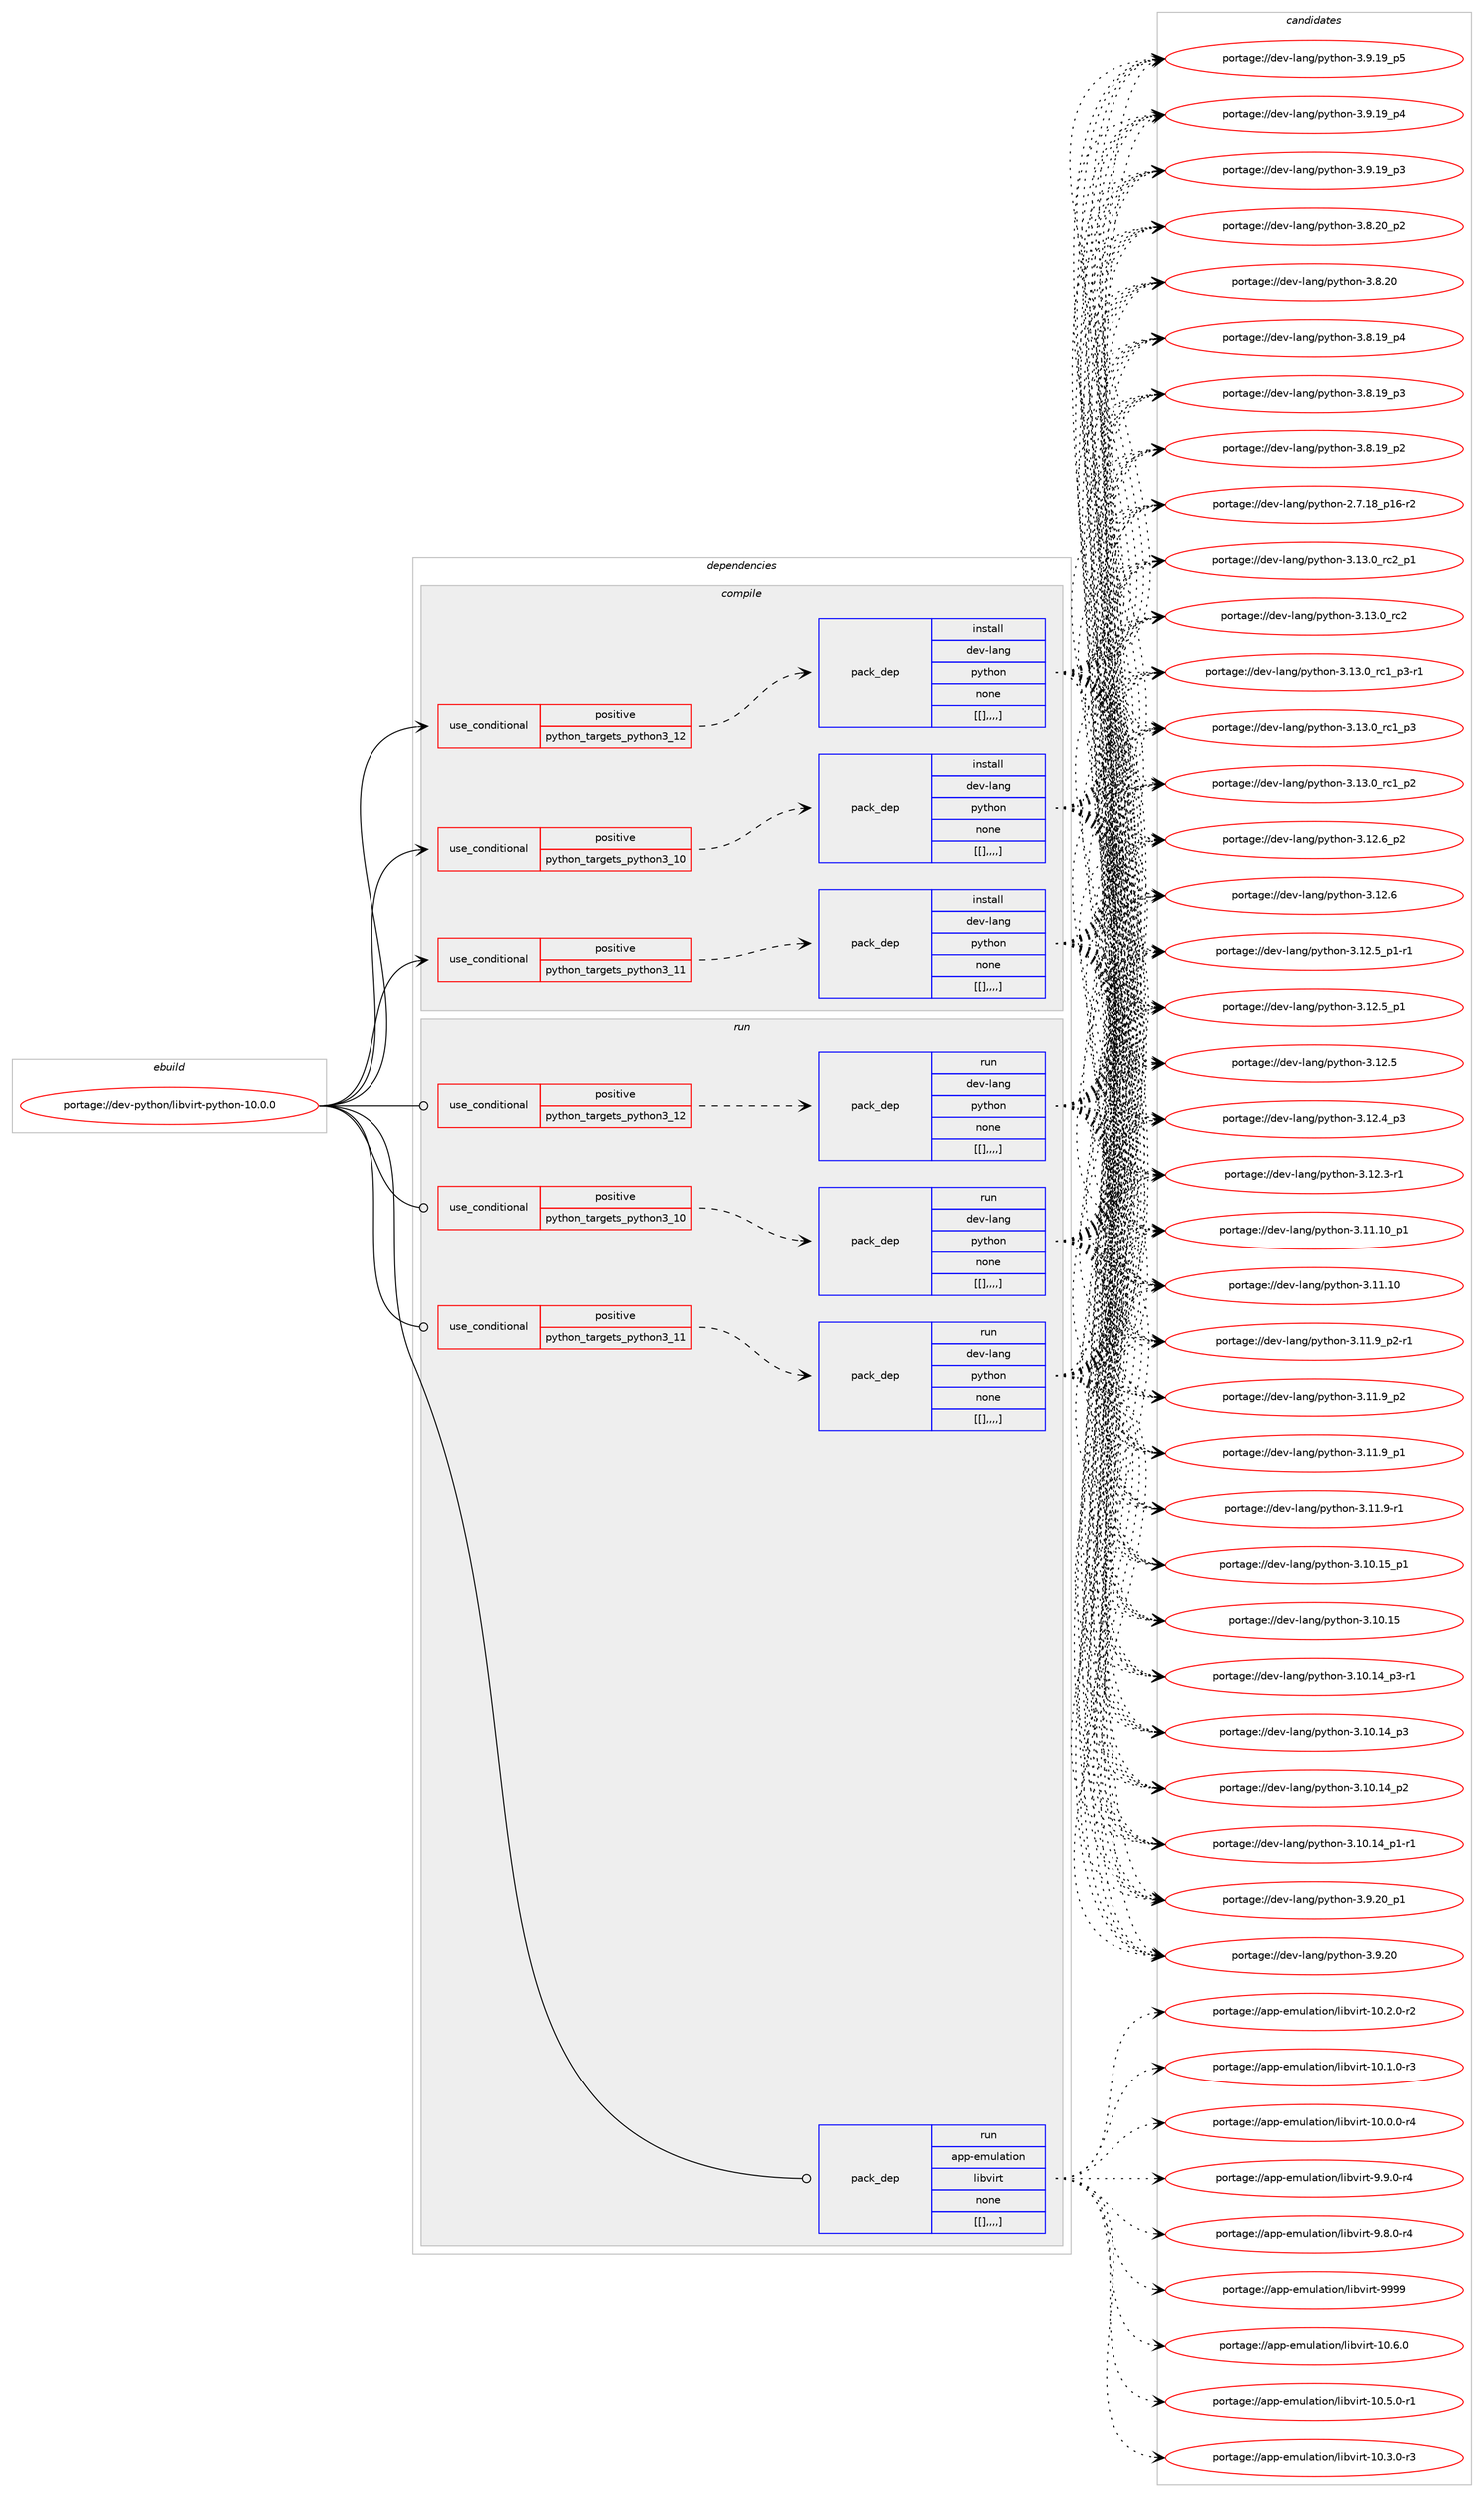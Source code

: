 digraph prolog {

# *************
# Graph options
# *************

newrank=true;
concentrate=true;
compound=true;
graph [rankdir=LR,fontname=Helvetica,fontsize=10,ranksep=1.5];#, ranksep=2.5, nodesep=0.2];
edge  [arrowhead=vee];
node  [fontname=Helvetica,fontsize=10];

# **********
# The ebuild
# **********

subgraph cluster_leftcol {
color=gray;
label=<<i>ebuild</i>>;
id [label="portage://dev-python/libvirt-python-10.0.0", color=red, width=4, href="../dev-python/libvirt-python-10.0.0.svg"];
}

# ****************
# The dependencies
# ****************

subgraph cluster_midcol {
color=gray;
label=<<i>dependencies</i>>;
subgraph cluster_compile {
fillcolor="#eeeeee";
style=filled;
label=<<i>compile</i>>;
subgraph cond35546 {
dependency152008 [label=<<TABLE BORDER="0" CELLBORDER="1" CELLSPACING="0" CELLPADDING="4"><TR><TD ROWSPAN="3" CELLPADDING="10">use_conditional</TD></TR><TR><TD>positive</TD></TR><TR><TD>python_targets_python3_10</TD></TR></TABLE>>, shape=none, color=red];
subgraph pack115248 {
dependency152009 [label=<<TABLE BORDER="0" CELLBORDER="1" CELLSPACING="0" CELLPADDING="4" WIDTH="220"><TR><TD ROWSPAN="6" CELLPADDING="30">pack_dep</TD></TR><TR><TD WIDTH="110">install</TD></TR><TR><TD>dev-lang</TD></TR><TR><TD>python</TD></TR><TR><TD>none</TD></TR><TR><TD>[[],,,,]</TD></TR></TABLE>>, shape=none, color=blue];
}
dependency152008:e -> dependency152009:w [weight=20,style="dashed",arrowhead="vee"];
}
id:e -> dependency152008:w [weight=20,style="solid",arrowhead="vee"];
subgraph cond35547 {
dependency152010 [label=<<TABLE BORDER="0" CELLBORDER="1" CELLSPACING="0" CELLPADDING="4"><TR><TD ROWSPAN="3" CELLPADDING="10">use_conditional</TD></TR><TR><TD>positive</TD></TR><TR><TD>python_targets_python3_11</TD></TR></TABLE>>, shape=none, color=red];
subgraph pack115249 {
dependency152011 [label=<<TABLE BORDER="0" CELLBORDER="1" CELLSPACING="0" CELLPADDING="4" WIDTH="220"><TR><TD ROWSPAN="6" CELLPADDING="30">pack_dep</TD></TR><TR><TD WIDTH="110">install</TD></TR><TR><TD>dev-lang</TD></TR><TR><TD>python</TD></TR><TR><TD>none</TD></TR><TR><TD>[[],,,,]</TD></TR></TABLE>>, shape=none, color=blue];
}
dependency152010:e -> dependency152011:w [weight=20,style="dashed",arrowhead="vee"];
}
id:e -> dependency152010:w [weight=20,style="solid",arrowhead="vee"];
subgraph cond35548 {
dependency152012 [label=<<TABLE BORDER="0" CELLBORDER="1" CELLSPACING="0" CELLPADDING="4"><TR><TD ROWSPAN="3" CELLPADDING="10">use_conditional</TD></TR><TR><TD>positive</TD></TR><TR><TD>python_targets_python3_12</TD></TR></TABLE>>, shape=none, color=red];
subgraph pack115250 {
dependency152013 [label=<<TABLE BORDER="0" CELLBORDER="1" CELLSPACING="0" CELLPADDING="4" WIDTH="220"><TR><TD ROWSPAN="6" CELLPADDING="30">pack_dep</TD></TR><TR><TD WIDTH="110">install</TD></TR><TR><TD>dev-lang</TD></TR><TR><TD>python</TD></TR><TR><TD>none</TD></TR><TR><TD>[[],,,,]</TD></TR></TABLE>>, shape=none, color=blue];
}
dependency152012:e -> dependency152013:w [weight=20,style="dashed",arrowhead="vee"];
}
id:e -> dependency152012:w [weight=20,style="solid",arrowhead="vee"];
}
subgraph cluster_compileandrun {
fillcolor="#eeeeee";
style=filled;
label=<<i>compile and run</i>>;
}
subgraph cluster_run {
fillcolor="#eeeeee";
style=filled;
label=<<i>run</i>>;
subgraph cond35549 {
dependency152014 [label=<<TABLE BORDER="0" CELLBORDER="1" CELLSPACING="0" CELLPADDING="4"><TR><TD ROWSPAN="3" CELLPADDING="10">use_conditional</TD></TR><TR><TD>positive</TD></TR><TR><TD>python_targets_python3_10</TD></TR></TABLE>>, shape=none, color=red];
subgraph pack115251 {
dependency152015 [label=<<TABLE BORDER="0" CELLBORDER="1" CELLSPACING="0" CELLPADDING="4" WIDTH="220"><TR><TD ROWSPAN="6" CELLPADDING="30">pack_dep</TD></TR><TR><TD WIDTH="110">run</TD></TR><TR><TD>dev-lang</TD></TR><TR><TD>python</TD></TR><TR><TD>none</TD></TR><TR><TD>[[],,,,]</TD></TR></TABLE>>, shape=none, color=blue];
}
dependency152014:e -> dependency152015:w [weight=20,style="dashed",arrowhead="vee"];
}
id:e -> dependency152014:w [weight=20,style="solid",arrowhead="odot"];
subgraph cond35550 {
dependency152016 [label=<<TABLE BORDER="0" CELLBORDER="1" CELLSPACING="0" CELLPADDING="4"><TR><TD ROWSPAN="3" CELLPADDING="10">use_conditional</TD></TR><TR><TD>positive</TD></TR><TR><TD>python_targets_python3_11</TD></TR></TABLE>>, shape=none, color=red];
subgraph pack115252 {
dependency152017 [label=<<TABLE BORDER="0" CELLBORDER="1" CELLSPACING="0" CELLPADDING="4" WIDTH="220"><TR><TD ROWSPAN="6" CELLPADDING="30">pack_dep</TD></TR><TR><TD WIDTH="110">run</TD></TR><TR><TD>dev-lang</TD></TR><TR><TD>python</TD></TR><TR><TD>none</TD></TR><TR><TD>[[],,,,]</TD></TR></TABLE>>, shape=none, color=blue];
}
dependency152016:e -> dependency152017:w [weight=20,style="dashed",arrowhead="vee"];
}
id:e -> dependency152016:w [weight=20,style="solid",arrowhead="odot"];
subgraph cond35551 {
dependency152018 [label=<<TABLE BORDER="0" CELLBORDER="1" CELLSPACING="0" CELLPADDING="4"><TR><TD ROWSPAN="3" CELLPADDING="10">use_conditional</TD></TR><TR><TD>positive</TD></TR><TR><TD>python_targets_python3_12</TD></TR></TABLE>>, shape=none, color=red];
subgraph pack115253 {
dependency152019 [label=<<TABLE BORDER="0" CELLBORDER="1" CELLSPACING="0" CELLPADDING="4" WIDTH="220"><TR><TD ROWSPAN="6" CELLPADDING="30">pack_dep</TD></TR><TR><TD WIDTH="110">run</TD></TR><TR><TD>dev-lang</TD></TR><TR><TD>python</TD></TR><TR><TD>none</TD></TR><TR><TD>[[],,,,]</TD></TR></TABLE>>, shape=none, color=blue];
}
dependency152018:e -> dependency152019:w [weight=20,style="dashed",arrowhead="vee"];
}
id:e -> dependency152018:w [weight=20,style="solid",arrowhead="odot"];
subgraph pack115254 {
dependency152020 [label=<<TABLE BORDER="0" CELLBORDER="1" CELLSPACING="0" CELLPADDING="4" WIDTH="220"><TR><TD ROWSPAN="6" CELLPADDING="30">pack_dep</TD></TR><TR><TD WIDTH="110">run</TD></TR><TR><TD>app-emulation</TD></TR><TR><TD>libvirt</TD></TR><TR><TD>none</TD></TR><TR><TD>[[],,,,]</TD></TR></TABLE>>, shape=none, color=blue];
}
id:e -> dependency152020:w [weight=20,style="solid",arrowhead="odot"];
}
}

# **************
# The candidates
# **************

subgraph cluster_choices {
rank=same;
color=gray;
label=<<i>candidates</i>>;

subgraph choice115248 {
color=black;
nodesep=1;
choice100101118451089711010347112121116104111110455146495146489511499509511249 [label="portage://dev-lang/python-3.13.0_rc2_p1", color=red, width=4,href="../dev-lang/python-3.13.0_rc2_p1.svg"];
choice10010111845108971101034711212111610411111045514649514648951149950 [label="portage://dev-lang/python-3.13.0_rc2", color=red, width=4,href="../dev-lang/python-3.13.0_rc2.svg"];
choice1001011184510897110103471121211161041111104551464951464895114994995112514511449 [label="portage://dev-lang/python-3.13.0_rc1_p3-r1", color=red, width=4,href="../dev-lang/python-3.13.0_rc1_p3-r1.svg"];
choice100101118451089711010347112121116104111110455146495146489511499499511251 [label="portage://dev-lang/python-3.13.0_rc1_p3", color=red, width=4,href="../dev-lang/python-3.13.0_rc1_p3.svg"];
choice100101118451089711010347112121116104111110455146495146489511499499511250 [label="portage://dev-lang/python-3.13.0_rc1_p2", color=red, width=4,href="../dev-lang/python-3.13.0_rc1_p2.svg"];
choice100101118451089711010347112121116104111110455146495046549511250 [label="portage://dev-lang/python-3.12.6_p2", color=red, width=4,href="../dev-lang/python-3.12.6_p2.svg"];
choice10010111845108971101034711212111610411111045514649504654 [label="portage://dev-lang/python-3.12.6", color=red, width=4,href="../dev-lang/python-3.12.6.svg"];
choice1001011184510897110103471121211161041111104551464950465395112494511449 [label="portage://dev-lang/python-3.12.5_p1-r1", color=red, width=4,href="../dev-lang/python-3.12.5_p1-r1.svg"];
choice100101118451089711010347112121116104111110455146495046539511249 [label="portage://dev-lang/python-3.12.5_p1", color=red, width=4,href="../dev-lang/python-3.12.5_p1.svg"];
choice10010111845108971101034711212111610411111045514649504653 [label="portage://dev-lang/python-3.12.5", color=red, width=4,href="../dev-lang/python-3.12.5.svg"];
choice100101118451089711010347112121116104111110455146495046529511251 [label="portage://dev-lang/python-3.12.4_p3", color=red, width=4,href="../dev-lang/python-3.12.4_p3.svg"];
choice100101118451089711010347112121116104111110455146495046514511449 [label="portage://dev-lang/python-3.12.3-r1", color=red, width=4,href="../dev-lang/python-3.12.3-r1.svg"];
choice10010111845108971101034711212111610411111045514649494649489511249 [label="portage://dev-lang/python-3.11.10_p1", color=red, width=4,href="../dev-lang/python-3.11.10_p1.svg"];
choice1001011184510897110103471121211161041111104551464949464948 [label="portage://dev-lang/python-3.11.10", color=red, width=4,href="../dev-lang/python-3.11.10.svg"];
choice1001011184510897110103471121211161041111104551464949465795112504511449 [label="portage://dev-lang/python-3.11.9_p2-r1", color=red, width=4,href="../dev-lang/python-3.11.9_p2-r1.svg"];
choice100101118451089711010347112121116104111110455146494946579511250 [label="portage://dev-lang/python-3.11.9_p2", color=red, width=4,href="../dev-lang/python-3.11.9_p2.svg"];
choice100101118451089711010347112121116104111110455146494946579511249 [label="portage://dev-lang/python-3.11.9_p1", color=red, width=4,href="../dev-lang/python-3.11.9_p1.svg"];
choice100101118451089711010347112121116104111110455146494946574511449 [label="portage://dev-lang/python-3.11.9-r1", color=red, width=4,href="../dev-lang/python-3.11.9-r1.svg"];
choice10010111845108971101034711212111610411111045514649484649539511249 [label="portage://dev-lang/python-3.10.15_p1", color=red, width=4,href="../dev-lang/python-3.10.15_p1.svg"];
choice1001011184510897110103471121211161041111104551464948464953 [label="portage://dev-lang/python-3.10.15", color=red, width=4,href="../dev-lang/python-3.10.15.svg"];
choice100101118451089711010347112121116104111110455146494846495295112514511449 [label="portage://dev-lang/python-3.10.14_p3-r1", color=red, width=4,href="../dev-lang/python-3.10.14_p3-r1.svg"];
choice10010111845108971101034711212111610411111045514649484649529511251 [label="portage://dev-lang/python-3.10.14_p3", color=red, width=4,href="../dev-lang/python-3.10.14_p3.svg"];
choice10010111845108971101034711212111610411111045514649484649529511250 [label="portage://dev-lang/python-3.10.14_p2", color=red, width=4,href="../dev-lang/python-3.10.14_p2.svg"];
choice100101118451089711010347112121116104111110455146494846495295112494511449 [label="portage://dev-lang/python-3.10.14_p1-r1", color=red, width=4,href="../dev-lang/python-3.10.14_p1-r1.svg"];
choice100101118451089711010347112121116104111110455146574650489511249 [label="portage://dev-lang/python-3.9.20_p1", color=red, width=4,href="../dev-lang/python-3.9.20_p1.svg"];
choice10010111845108971101034711212111610411111045514657465048 [label="portage://dev-lang/python-3.9.20", color=red, width=4,href="../dev-lang/python-3.9.20.svg"];
choice100101118451089711010347112121116104111110455146574649579511253 [label="portage://dev-lang/python-3.9.19_p5", color=red, width=4,href="../dev-lang/python-3.9.19_p5.svg"];
choice100101118451089711010347112121116104111110455146574649579511252 [label="portage://dev-lang/python-3.9.19_p4", color=red, width=4,href="../dev-lang/python-3.9.19_p4.svg"];
choice100101118451089711010347112121116104111110455146574649579511251 [label="portage://dev-lang/python-3.9.19_p3", color=red, width=4,href="../dev-lang/python-3.9.19_p3.svg"];
choice100101118451089711010347112121116104111110455146564650489511250 [label="portage://dev-lang/python-3.8.20_p2", color=red, width=4,href="../dev-lang/python-3.8.20_p2.svg"];
choice10010111845108971101034711212111610411111045514656465048 [label="portage://dev-lang/python-3.8.20", color=red, width=4,href="../dev-lang/python-3.8.20.svg"];
choice100101118451089711010347112121116104111110455146564649579511252 [label="portage://dev-lang/python-3.8.19_p4", color=red, width=4,href="../dev-lang/python-3.8.19_p4.svg"];
choice100101118451089711010347112121116104111110455146564649579511251 [label="portage://dev-lang/python-3.8.19_p3", color=red, width=4,href="../dev-lang/python-3.8.19_p3.svg"];
choice100101118451089711010347112121116104111110455146564649579511250 [label="portage://dev-lang/python-3.8.19_p2", color=red, width=4,href="../dev-lang/python-3.8.19_p2.svg"];
choice100101118451089711010347112121116104111110455046554649569511249544511450 [label="portage://dev-lang/python-2.7.18_p16-r2", color=red, width=4,href="../dev-lang/python-2.7.18_p16-r2.svg"];
dependency152009:e -> choice100101118451089711010347112121116104111110455146495146489511499509511249:w [style=dotted,weight="100"];
dependency152009:e -> choice10010111845108971101034711212111610411111045514649514648951149950:w [style=dotted,weight="100"];
dependency152009:e -> choice1001011184510897110103471121211161041111104551464951464895114994995112514511449:w [style=dotted,weight="100"];
dependency152009:e -> choice100101118451089711010347112121116104111110455146495146489511499499511251:w [style=dotted,weight="100"];
dependency152009:e -> choice100101118451089711010347112121116104111110455146495146489511499499511250:w [style=dotted,weight="100"];
dependency152009:e -> choice100101118451089711010347112121116104111110455146495046549511250:w [style=dotted,weight="100"];
dependency152009:e -> choice10010111845108971101034711212111610411111045514649504654:w [style=dotted,weight="100"];
dependency152009:e -> choice1001011184510897110103471121211161041111104551464950465395112494511449:w [style=dotted,weight="100"];
dependency152009:e -> choice100101118451089711010347112121116104111110455146495046539511249:w [style=dotted,weight="100"];
dependency152009:e -> choice10010111845108971101034711212111610411111045514649504653:w [style=dotted,weight="100"];
dependency152009:e -> choice100101118451089711010347112121116104111110455146495046529511251:w [style=dotted,weight="100"];
dependency152009:e -> choice100101118451089711010347112121116104111110455146495046514511449:w [style=dotted,weight="100"];
dependency152009:e -> choice10010111845108971101034711212111610411111045514649494649489511249:w [style=dotted,weight="100"];
dependency152009:e -> choice1001011184510897110103471121211161041111104551464949464948:w [style=dotted,weight="100"];
dependency152009:e -> choice1001011184510897110103471121211161041111104551464949465795112504511449:w [style=dotted,weight="100"];
dependency152009:e -> choice100101118451089711010347112121116104111110455146494946579511250:w [style=dotted,weight="100"];
dependency152009:e -> choice100101118451089711010347112121116104111110455146494946579511249:w [style=dotted,weight="100"];
dependency152009:e -> choice100101118451089711010347112121116104111110455146494946574511449:w [style=dotted,weight="100"];
dependency152009:e -> choice10010111845108971101034711212111610411111045514649484649539511249:w [style=dotted,weight="100"];
dependency152009:e -> choice1001011184510897110103471121211161041111104551464948464953:w [style=dotted,weight="100"];
dependency152009:e -> choice100101118451089711010347112121116104111110455146494846495295112514511449:w [style=dotted,weight="100"];
dependency152009:e -> choice10010111845108971101034711212111610411111045514649484649529511251:w [style=dotted,weight="100"];
dependency152009:e -> choice10010111845108971101034711212111610411111045514649484649529511250:w [style=dotted,weight="100"];
dependency152009:e -> choice100101118451089711010347112121116104111110455146494846495295112494511449:w [style=dotted,weight="100"];
dependency152009:e -> choice100101118451089711010347112121116104111110455146574650489511249:w [style=dotted,weight="100"];
dependency152009:e -> choice10010111845108971101034711212111610411111045514657465048:w [style=dotted,weight="100"];
dependency152009:e -> choice100101118451089711010347112121116104111110455146574649579511253:w [style=dotted,weight="100"];
dependency152009:e -> choice100101118451089711010347112121116104111110455146574649579511252:w [style=dotted,weight="100"];
dependency152009:e -> choice100101118451089711010347112121116104111110455146574649579511251:w [style=dotted,weight="100"];
dependency152009:e -> choice100101118451089711010347112121116104111110455146564650489511250:w [style=dotted,weight="100"];
dependency152009:e -> choice10010111845108971101034711212111610411111045514656465048:w [style=dotted,weight="100"];
dependency152009:e -> choice100101118451089711010347112121116104111110455146564649579511252:w [style=dotted,weight="100"];
dependency152009:e -> choice100101118451089711010347112121116104111110455146564649579511251:w [style=dotted,weight="100"];
dependency152009:e -> choice100101118451089711010347112121116104111110455146564649579511250:w [style=dotted,weight="100"];
dependency152009:e -> choice100101118451089711010347112121116104111110455046554649569511249544511450:w [style=dotted,weight="100"];
}
subgraph choice115249 {
color=black;
nodesep=1;
choice100101118451089711010347112121116104111110455146495146489511499509511249 [label="portage://dev-lang/python-3.13.0_rc2_p1", color=red, width=4,href="../dev-lang/python-3.13.0_rc2_p1.svg"];
choice10010111845108971101034711212111610411111045514649514648951149950 [label="portage://dev-lang/python-3.13.0_rc2", color=red, width=4,href="../dev-lang/python-3.13.0_rc2.svg"];
choice1001011184510897110103471121211161041111104551464951464895114994995112514511449 [label="portage://dev-lang/python-3.13.0_rc1_p3-r1", color=red, width=4,href="../dev-lang/python-3.13.0_rc1_p3-r1.svg"];
choice100101118451089711010347112121116104111110455146495146489511499499511251 [label="portage://dev-lang/python-3.13.0_rc1_p3", color=red, width=4,href="../dev-lang/python-3.13.0_rc1_p3.svg"];
choice100101118451089711010347112121116104111110455146495146489511499499511250 [label="portage://dev-lang/python-3.13.0_rc1_p2", color=red, width=4,href="../dev-lang/python-3.13.0_rc1_p2.svg"];
choice100101118451089711010347112121116104111110455146495046549511250 [label="portage://dev-lang/python-3.12.6_p2", color=red, width=4,href="../dev-lang/python-3.12.6_p2.svg"];
choice10010111845108971101034711212111610411111045514649504654 [label="portage://dev-lang/python-3.12.6", color=red, width=4,href="../dev-lang/python-3.12.6.svg"];
choice1001011184510897110103471121211161041111104551464950465395112494511449 [label="portage://dev-lang/python-3.12.5_p1-r1", color=red, width=4,href="../dev-lang/python-3.12.5_p1-r1.svg"];
choice100101118451089711010347112121116104111110455146495046539511249 [label="portage://dev-lang/python-3.12.5_p1", color=red, width=4,href="../dev-lang/python-3.12.5_p1.svg"];
choice10010111845108971101034711212111610411111045514649504653 [label="portage://dev-lang/python-3.12.5", color=red, width=4,href="../dev-lang/python-3.12.5.svg"];
choice100101118451089711010347112121116104111110455146495046529511251 [label="portage://dev-lang/python-3.12.4_p3", color=red, width=4,href="../dev-lang/python-3.12.4_p3.svg"];
choice100101118451089711010347112121116104111110455146495046514511449 [label="portage://dev-lang/python-3.12.3-r1", color=red, width=4,href="../dev-lang/python-3.12.3-r1.svg"];
choice10010111845108971101034711212111610411111045514649494649489511249 [label="portage://dev-lang/python-3.11.10_p1", color=red, width=4,href="../dev-lang/python-3.11.10_p1.svg"];
choice1001011184510897110103471121211161041111104551464949464948 [label="portage://dev-lang/python-3.11.10", color=red, width=4,href="../dev-lang/python-3.11.10.svg"];
choice1001011184510897110103471121211161041111104551464949465795112504511449 [label="portage://dev-lang/python-3.11.9_p2-r1", color=red, width=4,href="../dev-lang/python-3.11.9_p2-r1.svg"];
choice100101118451089711010347112121116104111110455146494946579511250 [label="portage://dev-lang/python-3.11.9_p2", color=red, width=4,href="../dev-lang/python-3.11.9_p2.svg"];
choice100101118451089711010347112121116104111110455146494946579511249 [label="portage://dev-lang/python-3.11.9_p1", color=red, width=4,href="../dev-lang/python-3.11.9_p1.svg"];
choice100101118451089711010347112121116104111110455146494946574511449 [label="portage://dev-lang/python-3.11.9-r1", color=red, width=4,href="../dev-lang/python-3.11.9-r1.svg"];
choice10010111845108971101034711212111610411111045514649484649539511249 [label="portage://dev-lang/python-3.10.15_p1", color=red, width=4,href="../dev-lang/python-3.10.15_p1.svg"];
choice1001011184510897110103471121211161041111104551464948464953 [label="portage://dev-lang/python-3.10.15", color=red, width=4,href="../dev-lang/python-3.10.15.svg"];
choice100101118451089711010347112121116104111110455146494846495295112514511449 [label="portage://dev-lang/python-3.10.14_p3-r1", color=red, width=4,href="../dev-lang/python-3.10.14_p3-r1.svg"];
choice10010111845108971101034711212111610411111045514649484649529511251 [label="portage://dev-lang/python-3.10.14_p3", color=red, width=4,href="../dev-lang/python-3.10.14_p3.svg"];
choice10010111845108971101034711212111610411111045514649484649529511250 [label="portage://dev-lang/python-3.10.14_p2", color=red, width=4,href="../dev-lang/python-3.10.14_p2.svg"];
choice100101118451089711010347112121116104111110455146494846495295112494511449 [label="portage://dev-lang/python-3.10.14_p1-r1", color=red, width=4,href="../dev-lang/python-3.10.14_p1-r1.svg"];
choice100101118451089711010347112121116104111110455146574650489511249 [label="portage://dev-lang/python-3.9.20_p1", color=red, width=4,href="../dev-lang/python-3.9.20_p1.svg"];
choice10010111845108971101034711212111610411111045514657465048 [label="portage://dev-lang/python-3.9.20", color=red, width=4,href="../dev-lang/python-3.9.20.svg"];
choice100101118451089711010347112121116104111110455146574649579511253 [label="portage://dev-lang/python-3.9.19_p5", color=red, width=4,href="../dev-lang/python-3.9.19_p5.svg"];
choice100101118451089711010347112121116104111110455146574649579511252 [label="portage://dev-lang/python-3.9.19_p4", color=red, width=4,href="../dev-lang/python-3.9.19_p4.svg"];
choice100101118451089711010347112121116104111110455146574649579511251 [label="portage://dev-lang/python-3.9.19_p3", color=red, width=4,href="../dev-lang/python-3.9.19_p3.svg"];
choice100101118451089711010347112121116104111110455146564650489511250 [label="portage://dev-lang/python-3.8.20_p2", color=red, width=4,href="../dev-lang/python-3.8.20_p2.svg"];
choice10010111845108971101034711212111610411111045514656465048 [label="portage://dev-lang/python-3.8.20", color=red, width=4,href="../dev-lang/python-3.8.20.svg"];
choice100101118451089711010347112121116104111110455146564649579511252 [label="portage://dev-lang/python-3.8.19_p4", color=red, width=4,href="../dev-lang/python-3.8.19_p4.svg"];
choice100101118451089711010347112121116104111110455146564649579511251 [label="portage://dev-lang/python-3.8.19_p3", color=red, width=4,href="../dev-lang/python-3.8.19_p3.svg"];
choice100101118451089711010347112121116104111110455146564649579511250 [label="portage://dev-lang/python-3.8.19_p2", color=red, width=4,href="../dev-lang/python-3.8.19_p2.svg"];
choice100101118451089711010347112121116104111110455046554649569511249544511450 [label="portage://dev-lang/python-2.7.18_p16-r2", color=red, width=4,href="../dev-lang/python-2.7.18_p16-r2.svg"];
dependency152011:e -> choice100101118451089711010347112121116104111110455146495146489511499509511249:w [style=dotted,weight="100"];
dependency152011:e -> choice10010111845108971101034711212111610411111045514649514648951149950:w [style=dotted,weight="100"];
dependency152011:e -> choice1001011184510897110103471121211161041111104551464951464895114994995112514511449:w [style=dotted,weight="100"];
dependency152011:e -> choice100101118451089711010347112121116104111110455146495146489511499499511251:w [style=dotted,weight="100"];
dependency152011:e -> choice100101118451089711010347112121116104111110455146495146489511499499511250:w [style=dotted,weight="100"];
dependency152011:e -> choice100101118451089711010347112121116104111110455146495046549511250:w [style=dotted,weight="100"];
dependency152011:e -> choice10010111845108971101034711212111610411111045514649504654:w [style=dotted,weight="100"];
dependency152011:e -> choice1001011184510897110103471121211161041111104551464950465395112494511449:w [style=dotted,weight="100"];
dependency152011:e -> choice100101118451089711010347112121116104111110455146495046539511249:w [style=dotted,weight="100"];
dependency152011:e -> choice10010111845108971101034711212111610411111045514649504653:w [style=dotted,weight="100"];
dependency152011:e -> choice100101118451089711010347112121116104111110455146495046529511251:w [style=dotted,weight="100"];
dependency152011:e -> choice100101118451089711010347112121116104111110455146495046514511449:w [style=dotted,weight="100"];
dependency152011:e -> choice10010111845108971101034711212111610411111045514649494649489511249:w [style=dotted,weight="100"];
dependency152011:e -> choice1001011184510897110103471121211161041111104551464949464948:w [style=dotted,weight="100"];
dependency152011:e -> choice1001011184510897110103471121211161041111104551464949465795112504511449:w [style=dotted,weight="100"];
dependency152011:e -> choice100101118451089711010347112121116104111110455146494946579511250:w [style=dotted,weight="100"];
dependency152011:e -> choice100101118451089711010347112121116104111110455146494946579511249:w [style=dotted,weight="100"];
dependency152011:e -> choice100101118451089711010347112121116104111110455146494946574511449:w [style=dotted,weight="100"];
dependency152011:e -> choice10010111845108971101034711212111610411111045514649484649539511249:w [style=dotted,weight="100"];
dependency152011:e -> choice1001011184510897110103471121211161041111104551464948464953:w [style=dotted,weight="100"];
dependency152011:e -> choice100101118451089711010347112121116104111110455146494846495295112514511449:w [style=dotted,weight="100"];
dependency152011:e -> choice10010111845108971101034711212111610411111045514649484649529511251:w [style=dotted,weight="100"];
dependency152011:e -> choice10010111845108971101034711212111610411111045514649484649529511250:w [style=dotted,weight="100"];
dependency152011:e -> choice100101118451089711010347112121116104111110455146494846495295112494511449:w [style=dotted,weight="100"];
dependency152011:e -> choice100101118451089711010347112121116104111110455146574650489511249:w [style=dotted,weight="100"];
dependency152011:e -> choice10010111845108971101034711212111610411111045514657465048:w [style=dotted,weight="100"];
dependency152011:e -> choice100101118451089711010347112121116104111110455146574649579511253:w [style=dotted,weight="100"];
dependency152011:e -> choice100101118451089711010347112121116104111110455146574649579511252:w [style=dotted,weight="100"];
dependency152011:e -> choice100101118451089711010347112121116104111110455146574649579511251:w [style=dotted,weight="100"];
dependency152011:e -> choice100101118451089711010347112121116104111110455146564650489511250:w [style=dotted,weight="100"];
dependency152011:e -> choice10010111845108971101034711212111610411111045514656465048:w [style=dotted,weight="100"];
dependency152011:e -> choice100101118451089711010347112121116104111110455146564649579511252:w [style=dotted,weight="100"];
dependency152011:e -> choice100101118451089711010347112121116104111110455146564649579511251:w [style=dotted,weight="100"];
dependency152011:e -> choice100101118451089711010347112121116104111110455146564649579511250:w [style=dotted,weight="100"];
dependency152011:e -> choice100101118451089711010347112121116104111110455046554649569511249544511450:w [style=dotted,weight="100"];
}
subgraph choice115250 {
color=black;
nodesep=1;
choice100101118451089711010347112121116104111110455146495146489511499509511249 [label="portage://dev-lang/python-3.13.0_rc2_p1", color=red, width=4,href="../dev-lang/python-3.13.0_rc2_p1.svg"];
choice10010111845108971101034711212111610411111045514649514648951149950 [label="portage://dev-lang/python-3.13.0_rc2", color=red, width=4,href="../dev-lang/python-3.13.0_rc2.svg"];
choice1001011184510897110103471121211161041111104551464951464895114994995112514511449 [label="portage://dev-lang/python-3.13.0_rc1_p3-r1", color=red, width=4,href="../dev-lang/python-3.13.0_rc1_p3-r1.svg"];
choice100101118451089711010347112121116104111110455146495146489511499499511251 [label="portage://dev-lang/python-3.13.0_rc1_p3", color=red, width=4,href="../dev-lang/python-3.13.0_rc1_p3.svg"];
choice100101118451089711010347112121116104111110455146495146489511499499511250 [label="portage://dev-lang/python-3.13.0_rc1_p2", color=red, width=4,href="../dev-lang/python-3.13.0_rc1_p2.svg"];
choice100101118451089711010347112121116104111110455146495046549511250 [label="portage://dev-lang/python-3.12.6_p2", color=red, width=4,href="../dev-lang/python-3.12.6_p2.svg"];
choice10010111845108971101034711212111610411111045514649504654 [label="portage://dev-lang/python-3.12.6", color=red, width=4,href="../dev-lang/python-3.12.6.svg"];
choice1001011184510897110103471121211161041111104551464950465395112494511449 [label="portage://dev-lang/python-3.12.5_p1-r1", color=red, width=4,href="../dev-lang/python-3.12.5_p1-r1.svg"];
choice100101118451089711010347112121116104111110455146495046539511249 [label="portage://dev-lang/python-3.12.5_p1", color=red, width=4,href="../dev-lang/python-3.12.5_p1.svg"];
choice10010111845108971101034711212111610411111045514649504653 [label="portage://dev-lang/python-3.12.5", color=red, width=4,href="../dev-lang/python-3.12.5.svg"];
choice100101118451089711010347112121116104111110455146495046529511251 [label="portage://dev-lang/python-3.12.4_p3", color=red, width=4,href="../dev-lang/python-3.12.4_p3.svg"];
choice100101118451089711010347112121116104111110455146495046514511449 [label="portage://dev-lang/python-3.12.3-r1", color=red, width=4,href="../dev-lang/python-3.12.3-r1.svg"];
choice10010111845108971101034711212111610411111045514649494649489511249 [label="portage://dev-lang/python-3.11.10_p1", color=red, width=4,href="../dev-lang/python-3.11.10_p1.svg"];
choice1001011184510897110103471121211161041111104551464949464948 [label="portage://dev-lang/python-3.11.10", color=red, width=4,href="../dev-lang/python-3.11.10.svg"];
choice1001011184510897110103471121211161041111104551464949465795112504511449 [label="portage://dev-lang/python-3.11.9_p2-r1", color=red, width=4,href="../dev-lang/python-3.11.9_p2-r1.svg"];
choice100101118451089711010347112121116104111110455146494946579511250 [label="portage://dev-lang/python-3.11.9_p2", color=red, width=4,href="../dev-lang/python-3.11.9_p2.svg"];
choice100101118451089711010347112121116104111110455146494946579511249 [label="portage://dev-lang/python-3.11.9_p1", color=red, width=4,href="../dev-lang/python-3.11.9_p1.svg"];
choice100101118451089711010347112121116104111110455146494946574511449 [label="portage://dev-lang/python-3.11.9-r1", color=red, width=4,href="../dev-lang/python-3.11.9-r1.svg"];
choice10010111845108971101034711212111610411111045514649484649539511249 [label="portage://dev-lang/python-3.10.15_p1", color=red, width=4,href="../dev-lang/python-3.10.15_p1.svg"];
choice1001011184510897110103471121211161041111104551464948464953 [label="portage://dev-lang/python-3.10.15", color=red, width=4,href="../dev-lang/python-3.10.15.svg"];
choice100101118451089711010347112121116104111110455146494846495295112514511449 [label="portage://dev-lang/python-3.10.14_p3-r1", color=red, width=4,href="../dev-lang/python-3.10.14_p3-r1.svg"];
choice10010111845108971101034711212111610411111045514649484649529511251 [label="portage://dev-lang/python-3.10.14_p3", color=red, width=4,href="../dev-lang/python-3.10.14_p3.svg"];
choice10010111845108971101034711212111610411111045514649484649529511250 [label="portage://dev-lang/python-3.10.14_p2", color=red, width=4,href="../dev-lang/python-3.10.14_p2.svg"];
choice100101118451089711010347112121116104111110455146494846495295112494511449 [label="portage://dev-lang/python-3.10.14_p1-r1", color=red, width=4,href="../dev-lang/python-3.10.14_p1-r1.svg"];
choice100101118451089711010347112121116104111110455146574650489511249 [label="portage://dev-lang/python-3.9.20_p1", color=red, width=4,href="../dev-lang/python-3.9.20_p1.svg"];
choice10010111845108971101034711212111610411111045514657465048 [label="portage://dev-lang/python-3.9.20", color=red, width=4,href="../dev-lang/python-3.9.20.svg"];
choice100101118451089711010347112121116104111110455146574649579511253 [label="portage://dev-lang/python-3.9.19_p5", color=red, width=4,href="../dev-lang/python-3.9.19_p5.svg"];
choice100101118451089711010347112121116104111110455146574649579511252 [label="portage://dev-lang/python-3.9.19_p4", color=red, width=4,href="../dev-lang/python-3.9.19_p4.svg"];
choice100101118451089711010347112121116104111110455146574649579511251 [label="portage://dev-lang/python-3.9.19_p3", color=red, width=4,href="../dev-lang/python-3.9.19_p3.svg"];
choice100101118451089711010347112121116104111110455146564650489511250 [label="portage://dev-lang/python-3.8.20_p2", color=red, width=4,href="../dev-lang/python-3.8.20_p2.svg"];
choice10010111845108971101034711212111610411111045514656465048 [label="portage://dev-lang/python-3.8.20", color=red, width=4,href="../dev-lang/python-3.8.20.svg"];
choice100101118451089711010347112121116104111110455146564649579511252 [label="portage://dev-lang/python-3.8.19_p4", color=red, width=4,href="../dev-lang/python-3.8.19_p4.svg"];
choice100101118451089711010347112121116104111110455146564649579511251 [label="portage://dev-lang/python-3.8.19_p3", color=red, width=4,href="../dev-lang/python-3.8.19_p3.svg"];
choice100101118451089711010347112121116104111110455146564649579511250 [label="portage://dev-lang/python-3.8.19_p2", color=red, width=4,href="../dev-lang/python-3.8.19_p2.svg"];
choice100101118451089711010347112121116104111110455046554649569511249544511450 [label="portage://dev-lang/python-2.7.18_p16-r2", color=red, width=4,href="../dev-lang/python-2.7.18_p16-r2.svg"];
dependency152013:e -> choice100101118451089711010347112121116104111110455146495146489511499509511249:w [style=dotted,weight="100"];
dependency152013:e -> choice10010111845108971101034711212111610411111045514649514648951149950:w [style=dotted,weight="100"];
dependency152013:e -> choice1001011184510897110103471121211161041111104551464951464895114994995112514511449:w [style=dotted,weight="100"];
dependency152013:e -> choice100101118451089711010347112121116104111110455146495146489511499499511251:w [style=dotted,weight="100"];
dependency152013:e -> choice100101118451089711010347112121116104111110455146495146489511499499511250:w [style=dotted,weight="100"];
dependency152013:e -> choice100101118451089711010347112121116104111110455146495046549511250:w [style=dotted,weight="100"];
dependency152013:e -> choice10010111845108971101034711212111610411111045514649504654:w [style=dotted,weight="100"];
dependency152013:e -> choice1001011184510897110103471121211161041111104551464950465395112494511449:w [style=dotted,weight="100"];
dependency152013:e -> choice100101118451089711010347112121116104111110455146495046539511249:w [style=dotted,weight="100"];
dependency152013:e -> choice10010111845108971101034711212111610411111045514649504653:w [style=dotted,weight="100"];
dependency152013:e -> choice100101118451089711010347112121116104111110455146495046529511251:w [style=dotted,weight="100"];
dependency152013:e -> choice100101118451089711010347112121116104111110455146495046514511449:w [style=dotted,weight="100"];
dependency152013:e -> choice10010111845108971101034711212111610411111045514649494649489511249:w [style=dotted,weight="100"];
dependency152013:e -> choice1001011184510897110103471121211161041111104551464949464948:w [style=dotted,weight="100"];
dependency152013:e -> choice1001011184510897110103471121211161041111104551464949465795112504511449:w [style=dotted,weight="100"];
dependency152013:e -> choice100101118451089711010347112121116104111110455146494946579511250:w [style=dotted,weight="100"];
dependency152013:e -> choice100101118451089711010347112121116104111110455146494946579511249:w [style=dotted,weight="100"];
dependency152013:e -> choice100101118451089711010347112121116104111110455146494946574511449:w [style=dotted,weight="100"];
dependency152013:e -> choice10010111845108971101034711212111610411111045514649484649539511249:w [style=dotted,weight="100"];
dependency152013:e -> choice1001011184510897110103471121211161041111104551464948464953:w [style=dotted,weight="100"];
dependency152013:e -> choice100101118451089711010347112121116104111110455146494846495295112514511449:w [style=dotted,weight="100"];
dependency152013:e -> choice10010111845108971101034711212111610411111045514649484649529511251:w [style=dotted,weight="100"];
dependency152013:e -> choice10010111845108971101034711212111610411111045514649484649529511250:w [style=dotted,weight="100"];
dependency152013:e -> choice100101118451089711010347112121116104111110455146494846495295112494511449:w [style=dotted,weight="100"];
dependency152013:e -> choice100101118451089711010347112121116104111110455146574650489511249:w [style=dotted,weight="100"];
dependency152013:e -> choice10010111845108971101034711212111610411111045514657465048:w [style=dotted,weight="100"];
dependency152013:e -> choice100101118451089711010347112121116104111110455146574649579511253:w [style=dotted,weight="100"];
dependency152013:e -> choice100101118451089711010347112121116104111110455146574649579511252:w [style=dotted,weight="100"];
dependency152013:e -> choice100101118451089711010347112121116104111110455146574649579511251:w [style=dotted,weight="100"];
dependency152013:e -> choice100101118451089711010347112121116104111110455146564650489511250:w [style=dotted,weight="100"];
dependency152013:e -> choice10010111845108971101034711212111610411111045514656465048:w [style=dotted,weight="100"];
dependency152013:e -> choice100101118451089711010347112121116104111110455146564649579511252:w [style=dotted,weight="100"];
dependency152013:e -> choice100101118451089711010347112121116104111110455146564649579511251:w [style=dotted,weight="100"];
dependency152013:e -> choice100101118451089711010347112121116104111110455146564649579511250:w [style=dotted,weight="100"];
dependency152013:e -> choice100101118451089711010347112121116104111110455046554649569511249544511450:w [style=dotted,weight="100"];
}
subgraph choice115251 {
color=black;
nodesep=1;
choice100101118451089711010347112121116104111110455146495146489511499509511249 [label="portage://dev-lang/python-3.13.0_rc2_p1", color=red, width=4,href="../dev-lang/python-3.13.0_rc2_p1.svg"];
choice10010111845108971101034711212111610411111045514649514648951149950 [label="portage://dev-lang/python-3.13.0_rc2", color=red, width=4,href="../dev-lang/python-3.13.0_rc2.svg"];
choice1001011184510897110103471121211161041111104551464951464895114994995112514511449 [label="portage://dev-lang/python-3.13.0_rc1_p3-r1", color=red, width=4,href="../dev-lang/python-3.13.0_rc1_p3-r1.svg"];
choice100101118451089711010347112121116104111110455146495146489511499499511251 [label="portage://dev-lang/python-3.13.0_rc1_p3", color=red, width=4,href="../dev-lang/python-3.13.0_rc1_p3.svg"];
choice100101118451089711010347112121116104111110455146495146489511499499511250 [label="portage://dev-lang/python-3.13.0_rc1_p2", color=red, width=4,href="../dev-lang/python-3.13.0_rc1_p2.svg"];
choice100101118451089711010347112121116104111110455146495046549511250 [label="portage://dev-lang/python-3.12.6_p2", color=red, width=4,href="../dev-lang/python-3.12.6_p2.svg"];
choice10010111845108971101034711212111610411111045514649504654 [label="portage://dev-lang/python-3.12.6", color=red, width=4,href="../dev-lang/python-3.12.6.svg"];
choice1001011184510897110103471121211161041111104551464950465395112494511449 [label="portage://dev-lang/python-3.12.5_p1-r1", color=red, width=4,href="../dev-lang/python-3.12.5_p1-r1.svg"];
choice100101118451089711010347112121116104111110455146495046539511249 [label="portage://dev-lang/python-3.12.5_p1", color=red, width=4,href="../dev-lang/python-3.12.5_p1.svg"];
choice10010111845108971101034711212111610411111045514649504653 [label="portage://dev-lang/python-3.12.5", color=red, width=4,href="../dev-lang/python-3.12.5.svg"];
choice100101118451089711010347112121116104111110455146495046529511251 [label="portage://dev-lang/python-3.12.4_p3", color=red, width=4,href="../dev-lang/python-3.12.4_p3.svg"];
choice100101118451089711010347112121116104111110455146495046514511449 [label="portage://dev-lang/python-3.12.3-r1", color=red, width=4,href="../dev-lang/python-3.12.3-r1.svg"];
choice10010111845108971101034711212111610411111045514649494649489511249 [label="portage://dev-lang/python-3.11.10_p1", color=red, width=4,href="../dev-lang/python-3.11.10_p1.svg"];
choice1001011184510897110103471121211161041111104551464949464948 [label="portage://dev-lang/python-3.11.10", color=red, width=4,href="../dev-lang/python-3.11.10.svg"];
choice1001011184510897110103471121211161041111104551464949465795112504511449 [label="portage://dev-lang/python-3.11.9_p2-r1", color=red, width=4,href="../dev-lang/python-3.11.9_p2-r1.svg"];
choice100101118451089711010347112121116104111110455146494946579511250 [label="portage://dev-lang/python-3.11.9_p2", color=red, width=4,href="../dev-lang/python-3.11.9_p2.svg"];
choice100101118451089711010347112121116104111110455146494946579511249 [label="portage://dev-lang/python-3.11.9_p1", color=red, width=4,href="../dev-lang/python-3.11.9_p1.svg"];
choice100101118451089711010347112121116104111110455146494946574511449 [label="portage://dev-lang/python-3.11.9-r1", color=red, width=4,href="../dev-lang/python-3.11.9-r1.svg"];
choice10010111845108971101034711212111610411111045514649484649539511249 [label="portage://dev-lang/python-3.10.15_p1", color=red, width=4,href="../dev-lang/python-3.10.15_p1.svg"];
choice1001011184510897110103471121211161041111104551464948464953 [label="portage://dev-lang/python-3.10.15", color=red, width=4,href="../dev-lang/python-3.10.15.svg"];
choice100101118451089711010347112121116104111110455146494846495295112514511449 [label="portage://dev-lang/python-3.10.14_p3-r1", color=red, width=4,href="../dev-lang/python-3.10.14_p3-r1.svg"];
choice10010111845108971101034711212111610411111045514649484649529511251 [label="portage://dev-lang/python-3.10.14_p3", color=red, width=4,href="../dev-lang/python-3.10.14_p3.svg"];
choice10010111845108971101034711212111610411111045514649484649529511250 [label="portage://dev-lang/python-3.10.14_p2", color=red, width=4,href="../dev-lang/python-3.10.14_p2.svg"];
choice100101118451089711010347112121116104111110455146494846495295112494511449 [label="portage://dev-lang/python-3.10.14_p1-r1", color=red, width=4,href="../dev-lang/python-3.10.14_p1-r1.svg"];
choice100101118451089711010347112121116104111110455146574650489511249 [label="portage://dev-lang/python-3.9.20_p1", color=red, width=4,href="../dev-lang/python-3.9.20_p1.svg"];
choice10010111845108971101034711212111610411111045514657465048 [label="portage://dev-lang/python-3.9.20", color=red, width=4,href="../dev-lang/python-3.9.20.svg"];
choice100101118451089711010347112121116104111110455146574649579511253 [label="portage://dev-lang/python-3.9.19_p5", color=red, width=4,href="../dev-lang/python-3.9.19_p5.svg"];
choice100101118451089711010347112121116104111110455146574649579511252 [label="portage://dev-lang/python-3.9.19_p4", color=red, width=4,href="../dev-lang/python-3.9.19_p4.svg"];
choice100101118451089711010347112121116104111110455146574649579511251 [label="portage://dev-lang/python-3.9.19_p3", color=red, width=4,href="../dev-lang/python-3.9.19_p3.svg"];
choice100101118451089711010347112121116104111110455146564650489511250 [label="portage://dev-lang/python-3.8.20_p2", color=red, width=4,href="../dev-lang/python-3.8.20_p2.svg"];
choice10010111845108971101034711212111610411111045514656465048 [label="portage://dev-lang/python-3.8.20", color=red, width=4,href="../dev-lang/python-3.8.20.svg"];
choice100101118451089711010347112121116104111110455146564649579511252 [label="portage://dev-lang/python-3.8.19_p4", color=red, width=4,href="../dev-lang/python-3.8.19_p4.svg"];
choice100101118451089711010347112121116104111110455146564649579511251 [label="portage://dev-lang/python-3.8.19_p3", color=red, width=4,href="../dev-lang/python-3.8.19_p3.svg"];
choice100101118451089711010347112121116104111110455146564649579511250 [label="portage://dev-lang/python-3.8.19_p2", color=red, width=4,href="../dev-lang/python-3.8.19_p2.svg"];
choice100101118451089711010347112121116104111110455046554649569511249544511450 [label="portage://dev-lang/python-2.7.18_p16-r2", color=red, width=4,href="../dev-lang/python-2.7.18_p16-r2.svg"];
dependency152015:e -> choice100101118451089711010347112121116104111110455146495146489511499509511249:w [style=dotted,weight="100"];
dependency152015:e -> choice10010111845108971101034711212111610411111045514649514648951149950:w [style=dotted,weight="100"];
dependency152015:e -> choice1001011184510897110103471121211161041111104551464951464895114994995112514511449:w [style=dotted,weight="100"];
dependency152015:e -> choice100101118451089711010347112121116104111110455146495146489511499499511251:w [style=dotted,weight="100"];
dependency152015:e -> choice100101118451089711010347112121116104111110455146495146489511499499511250:w [style=dotted,weight="100"];
dependency152015:e -> choice100101118451089711010347112121116104111110455146495046549511250:w [style=dotted,weight="100"];
dependency152015:e -> choice10010111845108971101034711212111610411111045514649504654:w [style=dotted,weight="100"];
dependency152015:e -> choice1001011184510897110103471121211161041111104551464950465395112494511449:w [style=dotted,weight="100"];
dependency152015:e -> choice100101118451089711010347112121116104111110455146495046539511249:w [style=dotted,weight="100"];
dependency152015:e -> choice10010111845108971101034711212111610411111045514649504653:w [style=dotted,weight="100"];
dependency152015:e -> choice100101118451089711010347112121116104111110455146495046529511251:w [style=dotted,weight="100"];
dependency152015:e -> choice100101118451089711010347112121116104111110455146495046514511449:w [style=dotted,weight="100"];
dependency152015:e -> choice10010111845108971101034711212111610411111045514649494649489511249:w [style=dotted,weight="100"];
dependency152015:e -> choice1001011184510897110103471121211161041111104551464949464948:w [style=dotted,weight="100"];
dependency152015:e -> choice1001011184510897110103471121211161041111104551464949465795112504511449:w [style=dotted,weight="100"];
dependency152015:e -> choice100101118451089711010347112121116104111110455146494946579511250:w [style=dotted,weight="100"];
dependency152015:e -> choice100101118451089711010347112121116104111110455146494946579511249:w [style=dotted,weight="100"];
dependency152015:e -> choice100101118451089711010347112121116104111110455146494946574511449:w [style=dotted,weight="100"];
dependency152015:e -> choice10010111845108971101034711212111610411111045514649484649539511249:w [style=dotted,weight="100"];
dependency152015:e -> choice1001011184510897110103471121211161041111104551464948464953:w [style=dotted,weight="100"];
dependency152015:e -> choice100101118451089711010347112121116104111110455146494846495295112514511449:w [style=dotted,weight="100"];
dependency152015:e -> choice10010111845108971101034711212111610411111045514649484649529511251:w [style=dotted,weight="100"];
dependency152015:e -> choice10010111845108971101034711212111610411111045514649484649529511250:w [style=dotted,weight="100"];
dependency152015:e -> choice100101118451089711010347112121116104111110455146494846495295112494511449:w [style=dotted,weight="100"];
dependency152015:e -> choice100101118451089711010347112121116104111110455146574650489511249:w [style=dotted,weight="100"];
dependency152015:e -> choice10010111845108971101034711212111610411111045514657465048:w [style=dotted,weight="100"];
dependency152015:e -> choice100101118451089711010347112121116104111110455146574649579511253:w [style=dotted,weight="100"];
dependency152015:e -> choice100101118451089711010347112121116104111110455146574649579511252:w [style=dotted,weight="100"];
dependency152015:e -> choice100101118451089711010347112121116104111110455146574649579511251:w [style=dotted,weight="100"];
dependency152015:e -> choice100101118451089711010347112121116104111110455146564650489511250:w [style=dotted,weight="100"];
dependency152015:e -> choice10010111845108971101034711212111610411111045514656465048:w [style=dotted,weight="100"];
dependency152015:e -> choice100101118451089711010347112121116104111110455146564649579511252:w [style=dotted,weight="100"];
dependency152015:e -> choice100101118451089711010347112121116104111110455146564649579511251:w [style=dotted,weight="100"];
dependency152015:e -> choice100101118451089711010347112121116104111110455146564649579511250:w [style=dotted,weight="100"];
dependency152015:e -> choice100101118451089711010347112121116104111110455046554649569511249544511450:w [style=dotted,weight="100"];
}
subgraph choice115252 {
color=black;
nodesep=1;
choice100101118451089711010347112121116104111110455146495146489511499509511249 [label="portage://dev-lang/python-3.13.0_rc2_p1", color=red, width=4,href="../dev-lang/python-3.13.0_rc2_p1.svg"];
choice10010111845108971101034711212111610411111045514649514648951149950 [label="portage://dev-lang/python-3.13.0_rc2", color=red, width=4,href="../dev-lang/python-3.13.0_rc2.svg"];
choice1001011184510897110103471121211161041111104551464951464895114994995112514511449 [label="portage://dev-lang/python-3.13.0_rc1_p3-r1", color=red, width=4,href="../dev-lang/python-3.13.0_rc1_p3-r1.svg"];
choice100101118451089711010347112121116104111110455146495146489511499499511251 [label="portage://dev-lang/python-3.13.0_rc1_p3", color=red, width=4,href="../dev-lang/python-3.13.0_rc1_p3.svg"];
choice100101118451089711010347112121116104111110455146495146489511499499511250 [label="portage://dev-lang/python-3.13.0_rc1_p2", color=red, width=4,href="../dev-lang/python-3.13.0_rc1_p2.svg"];
choice100101118451089711010347112121116104111110455146495046549511250 [label="portage://dev-lang/python-3.12.6_p2", color=red, width=4,href="../dev-lang/python-3.12.6_p2.svg"];
choice10010111845108971101034711212111610411111045514649504654 [label="portage://dev-lang/python-3.12.6", color=red, width=4,href="../dev-lang/python-3.12.6.svg"];
choice1001011184510897110103471121211161041111104551464950465395112494511449 [label="portage://dev-lang/python-3.12.5_p1-r1", color=red, width=4,href="../dev-lang/python-3.12.5_p1-r1.svg"];
choice100101118451089711010347112121116104111110455146495046539511249 [label="portage://dev-lang/python-3.12.5_p1", color=red, width=4,href="../dev-lang/python-3.12.5_p1.svg"];
choice10010111845108971101034711212111610411111045514649504653 [label="portage://dev-lang/python-3.12.5", color=red, width=4,href="../dev-lang/python-3.12.5.svg"];
choice100101118451089711010347112121116104111110455146495046529511251 [label="portage://dev-lang/python-3.12.4_p3", color=red, width=4,href="../dev-lang/python-3.12.4_p3.svg"];
choice100101118451089711010347112121116104111110455146495046514511449 [label="portage://dev-lang/python-3.12.3-r1", color=red, width=4,href="../dev-lang/python-3.12.3-r1.svg"];
choice10010111845108971101034711212111610411111045514649494649489511249 [label="portage://dev-lang/python-3.11.10_p1", color=red, width=4,href="../dev-lang/python-3.11.10_p1.svg"];
choice1001011184510897110103471121211161041111104551464949464948 [label="portage://dev-lang/python-3.11.10", color=red, width=4,href="../dev-lang/python-3.11.10.svg"];
choice1001011184510897110103471121211161041111104551464949465795112504511449 [label="portage://dev-lang/python-3.11.9_p2-r1", color=red, width=4,href="../dev-lang/python-3.11.9_p2-r1.svg"];
choice100101118451089711010347112121116104111110455146494946579511250 [label="portage://dev-lang/python-3.11.9_p2", color=red, width=4,href="../dev-lang/python-3.11.9_p2.svg"];
choice100101118451089711010347112121116104111110455146494946579511249 [label="portage://dev-lang/python-3.11.9_p1", color=red, width=4,href="../dev-lang/python-3.11.9_p1.svg"];
choice100101118451089711010347112121116104111110455146494946574511449 [label="portage://dev-lang/python-3.11.9-r1", color=red, width=4,href="../dev-lang/python-3.11.9-r1.svg"];
choice10010111845108971101034711212111610411111045514649484649539511249 [label="portage://dev-lang/python-3.10.15_p1", color=red, width=4,href="../dev-lang/python-3.10.15_p1.svg"];
choice1001011184510897110103471121211161041111104551464948464953 [label="portage://dev-lang/python-3.10.15", color=red, width=4,href="../dev-lang/python-3.10.15.svg"];
choice100101118451089711010347112121116104111110455146494846495295112514511449 [label="portage://dev-lang/python-3.10.14_p3-r1", color=red, width=4,href="../dev-lang/python-3.10.14_p3-r1.svg"];
choice10010111845108971101034711212111610411111045514649484649529511251 [label="portage://dev-lang/python-3.10.14_p3", color=red, width=4,href="../dev-lang/python-3.10.14_p3.svg"];
choice10010111845108971101034711212111610411111045514649484649529511250 [label="portage://dev-lang/python-3.10.14_p2", color=red, width=4,href="../dev-lang/python-3.10.14_p2.svg"];
choice100101118451089711010347112121116104111110455146494846495295112494511449 [label="portage://dev-lang/python-3.10.14_p1-r1", color=red, width=4,href="../dev-lang/python-3.10.14_p1-r1.svg"];
choice100101118451089711010347112121116104111110455146574650489511249 [label="portage://dev-lang/python-3.9.20_p1", color=red, width=4,href="../dev-lang/python-3.9.20_p1.svg"];
choice10010111845108971101034711212111610411111045514657465048 [label="portage://dev-lang/python-3.9.20", color=red, width=4,href="../dev-lang/python-3.9.20.svg"];
choice100101118451089711010347112121116104111110455146574649579511253 [label="portage://dev-lang/python-3.9.19_p5", color=red, width=4,href="../dev-lang/python-3.9.19_p5.svg"];
choice100101118451089711010347112121116104111110455146574649579511252 [label="portage://dev-lang/python-3.9.19_p4", color=red, width=4,href="../dev-lang/python-3.9.19_p4.svg"];
choice100101118451089711010347112121116104111110455146574649579511251 [label="portage://dev-lang/python-3.9.19_p3", color=red, width=4,href="../dev-lang/python-3.9.19_p3.svg"];
choice100101118451089711010347112121116104111110455146564650489511250 [label="portage://dev-lang/python-3.8.20_p2", color=red, width=4,href="../dev-lang/python-3.8.20_p2.svg"];
choice10010111845108971101034711212111610411111045514656465048 [label="portage://dev-lang/python-3.8.20", color=red, width=4,href="../dev-lang/python-3.8.20.svg"];
choice100101118451089711010347112121116104111110455146564649579511252 [label="portage://dev-lang/python-3.8.19_p4", color=red, width=4,href="../dev-lang/python-3.8.19_p4.svg"];
choice100101118451089711010347112121116104111110455146564649579511251 [label="portage://dev-lang/python-3.8.19_p3", color=red, width=4,href="../dev-lang/python-3.8.19_p3.svg"];
choice100101118451089711010347112121116104111110455146564649579511250 [label="portage://dev-lang/python-3.8.19_p2", color=red, width=4,href="../dev-lang/python-3.8.19_p2.svg"];
choice100101118451089711010347112121116104111110455046554649569511249544511450 [label="portage://dev-lang/python-2.7.18_p16-r2", color=red, width=4,href="../dev-lang/python-2.7.18_p16-r2.svg"];
dependency152017:e -> choice100101118451089711010347112121116104111110455146495146489511499509511249:w [style=dotted,weight="100"];
dependency152017:e -> choice10010111845108971101034711212111610411111045514649514648951149950:w [style=dotted,weight="100"];
dependency152017:e -> choice1001011184510897110103471121211161041111104551464951464895114994995112514511449:w [style=dotted,weight="100"];
dependency152017:e -> choice100101118451089711010347112121116104111110455146495146489511499499511251:w [style=dotted,weight="100"];
dependency152017:e -> choice100101118451089711010347112121116104111110455146495146489511499499511250:w [style=dotted,weight="100"];
dependency152017:e -> choice100101118451089711010347112121116104111110455146495046549511250:w [style=dotted,weight="100"];
dependency152017:e -> choice10010111845108971101034711212111610411111045514649504654:w [style=dotted,weight="100"];
dependency152017:e -> choice1001011184510897110103471121211161041111104551464950465395112494511449:w [style=dotted,weight="100"];
dependency152017:e -> choice100101118451089711010347112121116104111110455146495046539511249:w [style=dotted,weight="100"];
dependency152017:e -> choice10010111845108971101034711212111610411111045514649504653:w [style=dotted,weight="100"];
dependency152017:e -> choice100101118451089711010347112121116104111110455146495046529511251:w [style=dotted,weight="100"];
dependency152017:e -> choice100101118451089711010347112121116104111110455146495046514511449:w [style=dotted,weight="100"];
dependency152017:e -> choice10010111845108971101034711212111610411111045514649494649489511249:w [style=dotted,weight="100"];
dependency152017:e -> choice1001011184510897110103471121211161041111104551464949464948:w [style=dotted,weight="100"];
dependency152017:e -> choice1001011184510897110103471121211161041111104551464949465795112504511449:w [style=dotted,weight="100"];
dependency152017:e -> choice100101118451089711010347112121116104111110455146494946579511250:w [style=dotted,weight="100"];
dependency152017:e -> choice100101118451089711010347112121116104111110455146494946579511249:w [style=dotted,weight="100"];
dependency152017:e -> choice100101118451089711010347112121116104111110455146494946574511449:w [style=dotted,weight="100"];
dependency152017:e -> choice10010111845108971101034711212111610411111045514649484649539511249:w [style=dotted,weight="100"];
dependency152017:e -> choice1001011184510897110103471121211161041111104551464948464953:w [style=dotted,weight="100"];
dependency152017:e -> choice100101118451089711010347112121116104111110455146494846495295112514511449:w [style=dotted,weight="100"];
dependency152017:e -> choice10010111845108971101034711212111610411111045514649484649529511251:w [style=dotted,weight="100"];
dependency152017:e -> choice10010111845108971101034711212111610411111045514649484649529511250:w [style=dotted,weight="100"];
dependency152017:e -> choice100101118451089711010347112121116104111110455146494846495295112494511449:w [style=dotted,weight="100"];
dependency152017:e -> choice100101118451089711010347112121116104111110455146574650489511249:w [style=dotted,weight="100"];
dependency152017:e -> choice10010111845108971101034711212111610411111045514657465048:w [style=dotted,weight="100"];
dependency152017:e -> choice100101118451089711010347112121116104111110455146574649579511253:w [style=dotted,weight="100"];
dependency152017:e -> choice100101118451089711010347112121116104111110455146574649579511252:w [style=dotted,weight="100"];
dependency152017:e -> choice100101118451089711010347112121116104111110455146574649579511251:w [style=dotted,weight="100"];
dependency152017:e -> choice100101118451089711010347112121116104111110455146564650489511250:w [style=dotted,weight="100"];
dependency152017:e -> choice10010111845108971101034711212111610411111045514656465048:w [style=dotted,weight="100"];
dependency152017:e -> choice100101118451089711010347112121116104111110455146564649579511252:w [style=dotted,weight="100"];
dependency152017:e -> choice100101118451089711010347112121116104111110455146564649579511251:w [style=dotted,weight="100"];
dependency152017:e -> choice100101118451089711010347112121116104111110455146564649579511250:w [style=dotted,weight="100"];
dependency152017:e -> choice100101118451089711010347112121116104111110455046554649569511249544511450:w [style=dotted,weight="100"];
}
subgraph choice115253 {
color=black;
nodesep=1;
choice100101118451089711010347112121116104111110455146495146489511499509511249 [label="portage://dev-lang/python-3.13.0_rc2_p1", color=red, width=4,href="../dev-lang/python-3.13.0_rc2_p1.svg"];
choice10010111845108971101034711212111610411111045514649514648951149950 [label="portage://dev-lang/python-3.13.0_rc2", color=red, width=4,href="../dev-lang/python-3.13.0_rc2.svg"];
choice1001011184510897110103471121211161041111104551464951464895114994995112514511449 [label="portage://dev-lang/python-3.13.0_rc1_p3-r1", color=red, width=4,href="../dev-lang/python-3.13.0_rc1_p3-r1.svg"];
choice100101118451089711010347112121116104111110455146495146489511499499511251 [label="portage://dev-lang/python-3.13.0_rc1_p3", color=red, width=4,href="../dev-lang/python-3.13.0_rc1_p3.svg"];
choice100101118451089711010347112121116104111110455146495146489511499499511250 [label="portage://dev-lang/python-3.13.0_rc1_p2", color=red, width=4,href="../dev-lang/python-3.13.0_rc1_p2.svg"];
choice100101118451089711010347112121116104111110455146495046549511250 [label="portage://dev-lang/python-3.12.6_p2", color=red, width=4,href="../dev-lang/python-3.12.6_p2.svg"];
choice10010111845108971101034711212111610411111045514649504654 [label="portage://dev-lang/python-3.12.6", color=red, width=4,href="../dev-lang/python-3.12.6.svg"];
choice1001011184510897110103471121211161041111104551464950465395112494511449 [label="portage://dev-lang/python-3.12.5_p1-r1", color=red, width=4,href="../dev-lang/python-3.12.5_p1-r1.svg"];
choice100101118451089711010347112121116104111110455146495046539511249 [label="portage://dev-lang/python-3.12.5_p1", color=red, width=4,href="../dev-lang/python-3.12.5_p1.svg"];
choice10010111845108971101034711212111610411111045514649504653 [label="portage://dev-lang/python-3.12.5", color=red, width=4,href="../dev-lang/python-3.12.5.svg"];
choice100101118451089711010347112121116104111110455146495046529511251 [label="portage://dev-lang/python-3.12.4_p3", color=red, width=4,href="../dev-lang/python-3.12.4_p3.svg"];
choice100101118451089711010347112121116104111110455146495046514511449 [label="portage://dev-lang/python-3.12.3-r1", color=red, width=4,href="../dev-lang/python-3.12.3-r1.svg"];
choice10010111845108971101034711212111610411111045514649494649489511249 [label="portage://dev-lang/python-3.11.10_p1", color=red, width=4,href="../dev-lang/python-3.11.10_p1.svg"];
choice1001011184510897110103471121211161041111104551464949464948 [label="portage://dev-lang/python-3.11.10", color=red, width=4,href="../dev-lang/python-3.11.10.svg"];
choice1001011184510897110103471121211161041111104551464949465795112504511449 [label="portage://dev-lang/python-3.11.9_p2-r1", color=red, width=4,href="../dev-lang/python-3.11.9_p2-r1.svg"];
choice100101118451089711010347112121116104111110455146494946579511250 [label="portage://dev-lang/python-3.11.9_p2", color=red, width=4,href="../dev-lang/python-3.11.9_p2.svg"];
choice100101118451089711010347112121116104111110455146494946579511249 [label="portage://dev-lang/python-3.11.9_p1", color=red, width=4,href="../dev-lang/python-3.11.9_p1.svg"];
choice100101118451089711010347112121116104111110455146494946574511449 [label="portage://dev-lang/python-3.11.9-r1", color=red, width=4,href="../dev-lang/python-3.11.9-r1.svg"];
choice10010111845108971101034711212111610411111045514649484649539511249 [label="portage://dev-lang/python-3.10.15_p1", color=red, width=4,href="../dev-lang/python-3.10.15_p1.svg"];
choice1001011184510897110103471121211161041111104551464948464953 [label="portage://dev-lang/python-3.10.15", color=red, width=4,href="../dev-lang/python-3.10.15.svg"];
choice100101118451089711010347112121116104111110455146494846495295112514511449 [label="portage://dev-lang/python-3.10.14_p3-r1", color=red, width=4,href="../dev-lang/python-3.10.14_p3-r1.svg"];
choice10010111845108971101034711212111610411111045514649484649529511251 [label="portage://dev-lang/python-3.10.14_p3", color=red, width=4,href="../dev-lang/python-3.10.14_p3.svg"];
choice10010111845108971101034711212111610411111045514649484649529511250 [label="portage://dev-lang/python-3.10.14_p2", color=red, width=4,href="../dev-lang/python-3.10.14_p2.svg"];
choice100101118451089711010347112121116104111110455146494846495295112494511449 [label="portage://dev-lang/python-3.10.14_p1-r1", color=red, width=4,href="../dev-lang/python-3.10.14_p1-r1.svg"];
choice100101118451089711010347112121116104111110455146574650489511249 [label="portage://dev-lang/python-3.9.20_p1", color=red, width=4,href="../dev-lang/python-3.9.20_p1.svg"];
choice10010111845108971101034711212111610411111045514657465048 [label="portage://dev-lang/python-3.9.20", color=red, width=4,href="../dev-lang/python-3.9.20.svg"];
choice100101118451089711010347112121116104111110455146574649579511253 [label="portage://dev-lang/python-3.9.19_p5", color=red, width=4,href="../dev-lang/python-3.9.19_p5.svg"];
choice100101118451089711010347112121116104111110455146574649579511252 [label="portage://dev-lang/python-3.9.19_p4", color=red, width=4,href="../dev-lang/python-3.9.19_p4.svg"];
choice100101118451089711010347112121116104111110455146574649579511251 [label="portage://dev-lang/python-3.9.19_p3", color=red, width=4,href="../dev-lang/python-3.9.19_p3.svg"];
choice100101118451089711010347112121116104111110455146564650489511250 [label="portage://dev-lang/python-3.8.20_p2", color=red, width=4,href="../dev-lang/python-3.8.20_p2.svg"];
choice10010111845108971101034711212111610411111045514656465048 [label="portage://dev-lang/python-3.8.20", color=red, width=4,href="../dev-lang/python-3.8.20.svg"];
choice100101118451089711010347112121116104111110455146564649579511252 [label="portage://dev-lang/python-3.8.19_p4", color=red, width=4,href="../dev-lang/python-3.8.19_p4.svg"];
choice100101118451089711010347112121116104111110455146564649579511251 [label="portage://dev-lang/python-3.8.19_p3", color=red, width=4,href="../dev-lang/python-3.8.19_p3.svg"];
choice100101118451089711010347112121116104111110455146564649579511250 [label="portage://dev-lang/python-3.8.19_p2", color=red, width=4,href="../dev-lang/python-3.8.19_p2.svg"];
choice100101118451089711010347112121116104111110455046554649569511249544511450 [label="portage://dev-lang/python-2.7.18_p16-r2", color=red, width=4,href="../dev-lang/python-2.7.18_p16-r2.svg"];
dependency152019:e -> choice100101118451089711010347112121116104111110455146495146489511499509511249:w [style=dotted,weight="100"];
dependency152019:e -> choice10010111845108971101034711212111610411111045514649514648951149950:w [style=dotted,weight="100"];
dependency152019:e -> choice1001011184510897110103471121211161041111104551464951464895114994995112514511449:w [style=dotted,weight="100"];
dependency152019:e -> choice100101118451089711010347112121116104111110455146495146489511499499511251:w [style=dotted,weight="100"];
dependency152019:e -> choice100101118451089711010347112121116104111110455146495146489511499499511250:w [style=dotted,weight="100"];
dependency152019:e -> choice100101118451089711010347112121116104111110455146495046549511250:w [style=dotted,weight="100"];
dependency152019:e -> choice10010111845108971101034711212111610411111045514649504654:w [style=dotted,weight="100"];
dependency152019:e -> choice1001011184510897110103471121211161041111104551464950465395112494511449:w [style=dotted,weight="100"];
dependency152019:e -> choice100101118451089711010347112121116104111110455146495046539511249:w [style=dotted,weight="100"];
dependency152019:e -> choice10010111845108971101034711212111610411111045514649504653:w [style=dotted,weight="100"];
dependency152019:e -> choice100101118451089711010347112121116104111110455146495046529511251:w [style=dotted,weight="100"];
dependency152019:e -> choice100101118451089711010347112121116104111110455146495046514511449:w [style=dotted,weight="100"];
dependency152019:e -> choice10010111845108971101034711212111610411111045514649494649489511249:w [style=dotted,weight="100"];
dependency152019:e -> choice1001011184510897110103471121211161041111104551464949464948:w [style=dotted,weight="100"];
dependency152019:e -> choice1001011184510897110103471121211161041111104551464949465795112504511449:w [style=dotted,weight="100"];
dependency152019:e -> choice100101118451089711010347112121116104111110455146494946579511250:w [style=dotted,weight="100"];
dependency152019:e -> choice100101118451089711010347112121116104111110455146494946579511249:w [style=dotted,weight="100"];
dependency152019:e -> choice100101118451089711010347112121116104111110455146494946574511449:w [style=dotted,weight="100"];
dependency152019:e -> choice10010111845108971101034711212111610411111045514649484649539511249:w [style=dotted,weight="100"];
dependency152019:e -> choice1001011184510897110103471121211161041111104551464948464953:w [style=dotted,weight="100"];
dependency152019:e -> choice100101118451089711010347112121116104111110455146494846495295112514511449:w [style=dotted,weight="100"];
dependency152019:e -> choice10010111845108971101034711212111610411111045514649484649529511251:w [style=dotted,weight="100"];
dependency152019:e -> choice10010111845108971101034711212111610411111045514649484649529511250:w [style=dotted,weight="100"];
dependency152019:e -> choice100101118451089711010347112121116104111110455146494846495295112494511449:w [style=dotted,weight="100"];
dependency152019:e -> choice100101118451089711010347112121116104111110455146574650489511249:w [style=dotted,weight="100"];
dependency152019:e -> choice10010111845108971101034711212111610411111045514657465048:w [style=dotted,weight="100"];
dependency152019:e -> choice100101118451089711010347112121116104111110455146574649579511253:w [style=dotted,weight="100"];
dependency152019:e -> choice100101118451089711010347112121116104111110455146574649579511252:w [style=dotted,weight="100"];
dependency152019:e -> choice100101118451089711010347112121116104111110455146574649579511251:w [style=dotted,weight="100"];
dependency152019:e -> choice100101118451089711010347112121116104111110455146564650489511250:w [style=dotted,weight="100"];
dependency152019:e -> choice10010111845108971101034711212111610411111045514656465048:w [style=dotted,weight="100"];
dependency152019:e -> choice100101118451089711010347112121116104111110455146564649579511252:w [style=dotted,weight="100"];
dependency152019:e -> choice100101118451089711010347112121116104111110455146564649579511251:w [style=dotted,weight="100"];
dependency152019:e -> choice100101118451089711010347112121116104111110455146564649579511250:w [style=dotted,weight="100"];
dependency152019:e -> choice100101118451089711010347112121116104111110455046554649569511249544511450:w [style=dotted,weight="100"];
}
subgraph choice115254 {
color=black;
nodesep=1;
choice97112112451011091171089711610511111047108105981181051141164557575757 [label="portage://app-emulation/libvirt-9999", color=red, width=4,href="../app-emulation/libvirt-9999.svg"];
choice971121124510110911710897116105111110471081059811810511411645494846544648 [label="portage://app-emulation/libvirt-10.6.0", color=red, width=4,href="../app-emulation/libvirt-10.6.0.svg"];
choice9711211245101109117108971161051111104710810598118105114116454948465346484511449 [label="portage://app-emulation/libvirt-10.5.0-r1", color=red, width=4,href="../app-emulation/libvirt-10.5.0-r1.svg"];
choice9711211245101109117108971161051111104710810598118105114116454948465146484511451 [label="portage://app-emulation/libvirt-10.3.0-r3", color=red, width=4,href="../app-emulation/libvirt-10.3.0-r3.svg"];
choice9711211245101109117108971161051111104710810598118105114116454948465046484511450 [label="portage://app-emulation/libvirt-10.2.0-r2", color=red, width=4,href="../app-emulation/libvirt-10.2.0-r2.svg"];
choice9711211245101109117108971161051111104710810598118105114116454948464946484511451 [label="portage://app-emulation/libvirt-10.1.0-r3", color=red, width=4,href="../app-emulation/libvirt-10.1.0-r3.svg"];
choice9711211245101109117108971161051111104710810598118105114116454948464846484511452 [label="portage://app-emulation/libvirt-10.0.0-r4", color=red, width=4,href="../app-emulation/libvirt-10.0.0-r4.svg"];
choice97112112451011091171089711610511111047108105981181051141164557465746484511452 [label="portage://app-emulation/libvirt-9.9.0-r4", color=red, width=4,href="../app-emulation/libvirt-9.9.0-r4.svg"];
choice97112112451011091171089711610511111047108105981181051141164557465646484511452 [label="portage://app-emulation/libvirt-9.8.0-r4", color=red, width=4,href="../app-emulation/libvirt-9.8.0-r4.svg"];
dependency152020:e -> choice97112112451011091171089711610511111047108105981181051141164557575757:w [style=dotted,weight="100"];
dependency152020:e -> choice971121124510110911710897116105111110471081059811810511411645494846544648:w [style=dotted,weight="100"];
dependency152020:e -> choice9711211245101109117108971161051111104710810598118105114116454948465346484511449:w [style=dotted,weight="100"];
dependency152020:e -> choice9711211245101109117108971161051111104710810598118105114116454948465146484511451:w [style=dotted,weight="100"];
dependency152020:e -> choice9711211245101109117108971161051111104710810598118105114116454948465046484511450:w [style=dotted,weight="100"];
dependency152020:e -> choice9711211245101109117108971161051111104710810598118105114116454948464946484511451:w [style=dotted,weight="100"];
dependency152020:e -> choice9711211245101109117108971161051111104710810598118105114116454948464846484511452:w [style=dotted,weight="100"];
dependency152020:e -> choice97112112451011091171089711610511111047108105981181051141164557465746484511452:w [style=dotted,weight="100"];
dependency152020:e -> choice97112112451011091171089711610511111047108105981181051141164557465646484511452:w [style=dotted,weight="100"];
}
}

}
